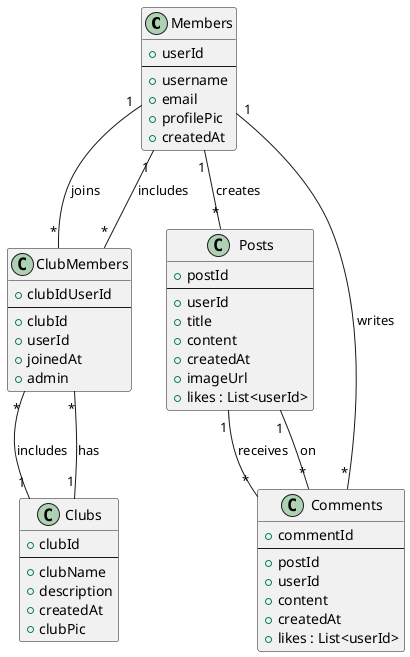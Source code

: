 @startuml Firestore_Structure

class Members {
    + userId
    --
    + username
    + email
    + profilePic
    + createdAt
}

class Clubs {
    + clubId
    --
    + clubName
    + description
    + createdAt
    + clubPic
}

class ClubMembers {
    + clubIdUserId
    --
    + clubId
    + userId
    + joinedAt
    + admin
}

class Posts {
    + postId
    --
    + userId
    + title
    + content
    + createdAt
    + imageUrl
    + likes : List<userId>
}

class Comments {
    + commentId
    --
    + postId
    + userId
    + content
    + createdAt
    + likes : List<userId>
}

Members "1" -- "*" ClubMembers : "joins"
Clubs "1" -- "*" ClubMembers : "has"
ClubMembers "*" -- "1" Members : "includes"
ClubMembers "*" -- "1" Clubs : "includes"

Members "1" -- "*" Posts : "creates"
Posts "1" -- "*" Comments : "receives"
Comments "*" -- "1" Posts : "on"

Members "1" -- "*" Comments : "writes"

@enduml